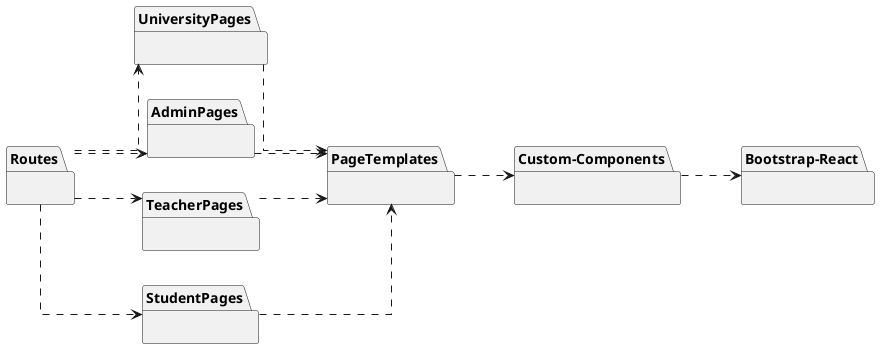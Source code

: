 @startuml

hide circle

skinparam classAttributeIconSize 0

skinparam linetype ortho

skinparam hide circle

left to right direction


package Bootstrap-React as BR{}

package Custom-Components as CC{}

CC ..> BR

package PageTemplates as PT{}

PT ..> CC

package UniversityPages as UP{}
package AdminPages as AP{}
package TeacherPages as TP{}
package StudentPages as SP{}

UP ..> PT
AP ..> PT
TP ..> PT
SP ..> PT


package Routes as RT{}

RT ..> UP
RT ..> AP
RT ..> TP
RT ..> SP

@enduml
